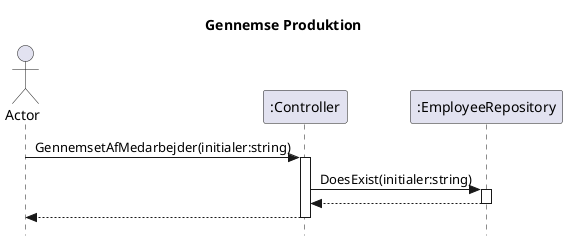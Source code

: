 @startuml test
skinparam style strictuml
skinparam sequenceMessageAlign center
title Gennemse Produktion

actor Actor as user

participant ":Controller" as CO


participant ":EmployeeRepository" as ER

user -> CO ++: GennemsetAfMedarbejder(initialer:string)
    CO -> ER ++: DoesExist(initialer:string)

    return
return




